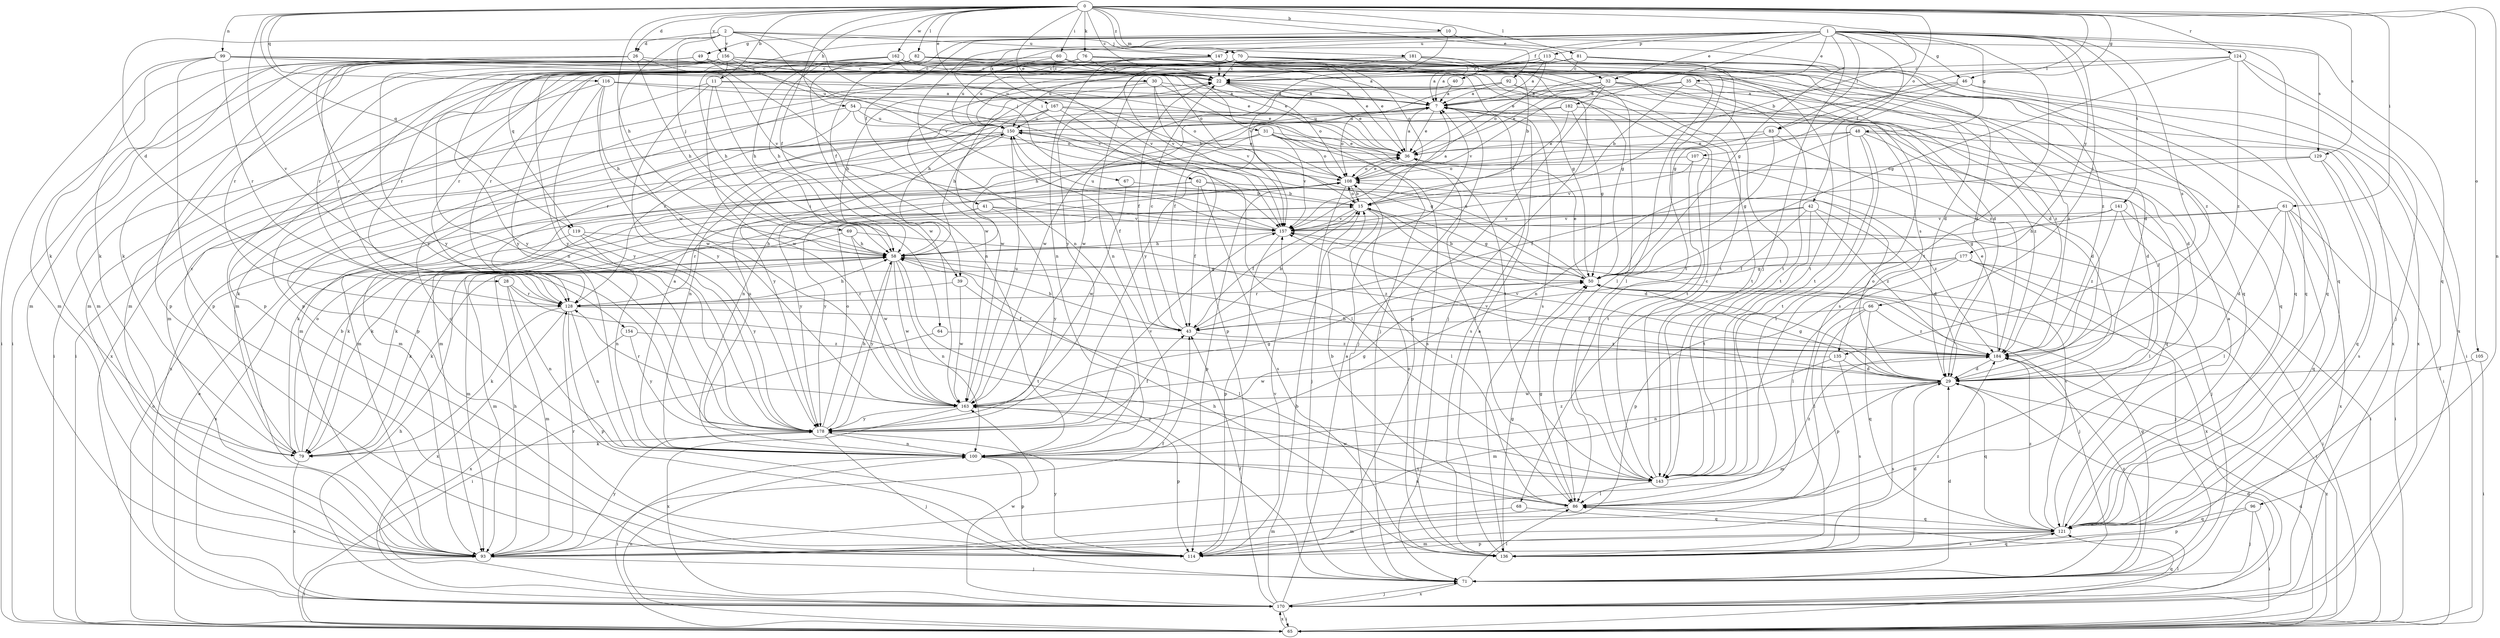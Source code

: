 strict digraph  {
0;
1;
2;
7;
10;
11;
15;
22;
26;
28;
29;
30;
31;
32;
35;
36;
39;
40;
41;
42;
43;
46;
48;
49;
50;
54;
58;
60;
61;
62;
64;
65;
66;
67;
68;
69;
70;
71;
76;
79;
81;
82;
83;
86;
92;
93;
96;
99;
100;
105;
107;
108;
113;
114;
116;
119;
121;
124;
128;
129;
135;
136;
141;
143;
147;
150;
154;
156;
157;
162;
163;
167;
170;
177;
178;
181;
182;
184;
0 -> 10  [label=b];
0 -> 11  [label=b];
0 -> 15  [label=b];
0 -> 22  [label=c];
0 -> 26  [label=d];
0 -> 30  [label=e];
0 -> 31  [label=e];
0 -> 32  [label=e];
0 -> 39  [label=f];
0 -> 46  [label=g];
0 -> 54  [label=h];
0 -> 58  [label=h];
0 -> 60  [label=i];
0 -> 61  [label=i];
0 -> 76  [label=k];
0 -> 81  [label=l];
0 -> 82  [label=l];
0 -> 83  [label=l];
0 -> 92  [label=m];
0 -> 96  [label=n];
0 -> 99  [label=n];
0 -> 105  [label=o];
0 -> 107  [label=o];
0 -> 116  [label=q];
0 -> 119  [label=q];
0 -> 124  [label=r];
0 -> 129  [label=s];
0 -> 154  [label=v];
0 -> 156  [label=v];
0 -> 162  [label=w];
0 -> 181  [label=z];
1 -> 32  [label=e];
1 -> 35  [label=e];
1 -> 39  [label=f];
1 -> 40  [label=f];
1 -> 41  [label=f];
1 -> 42  [label=f];
1 -> 46  [label=g];
1 -> 48  [label=g];
1 -> 66  [label=j];
1 -> 67  [label=j];
1 -> 68  [label=j];
1 -> 83  [label=l];
1 -> 100  [label=n];
1 -> 113  [label=p];
1 -> 119  [label=q];
1 -> 121  [label=q];
1 -> 129  [label=s];
1 -> 135  [label=s];
1 -> 141  [label=t];
1 -> 143  [label=t];
1 -> 147  [label=u];
1 -> 167  [label=x];
1 -> 177  [label=y];
1 -> 182  [label=z];
2 -> 26  [label=d];
2 -> 28  [label=d];
2 -> 62  [label=i];
2 -> 69  [label=j];
2 -> 70  [label=j];
2 -> 147  [label=u];
2 -> 156  [label=v];
2 -> 157  [label=v];
2 -> 163  [label=w];
7 -> 22  [label=c];
7 -> 36  [label=e];
7 -> 71  [label=j];
7 -> 93  [label=m];
7 -> 108  [label=o];
7 -> 128  [label=r];
7 -> 135  [label=s];
7 -> 136  [label=s];
7 -> 150  [label=u];
10 -> 49  [label=g];
10 -> 50  [label=g];
10 -> 121  [label=q];
10 -> 157  [label=v];
11 -> 7  [label=a];
11 -> 36  [label=e];
11 -> 64  [label=i];
11 -> 93  [label=m];
11 -> 163  [label=w];
11 -> 178  [label=y];
15 -> 7  [label=a];
15 -> 29  [label=d];
15 -> 43  [label=f];
15 -> 50  [label=g];
15 -> 79  [label=k];
15 -> 86  [label=l];
15 -> 108  [label=o];
15 -> 157  [label=v];
22 -> 7  [label=a];
22 -> 36  [label=e];
22 -> 43  [label=f];
22 -> 108  [label=o];
26 -> 22  [label=c];
26 -> 58  [label=h];
26 -> 79  [label=k];
26 -> 93  [label=m];
26 -> 157  [label=v];
26 -> 178  [label=y];
28 -> 93  [label=m];
28 -> 100  [label=n];
28 -> 128  [label=r];
28 -> 143  [label=t];
29 -> 50  [label=g];
29 -> 58  [label=h];
29 -> 93  [label=m];
29 -> 100  [label=n];
29 -> 108  [label=o];
29 -> 121  [label=q];
29 -> 136  [label=s];
29 -> 157  [label=v];
29 -> 163  [label=w];
30 -> 7  [label=a];
30 -> 65  [label=i];
30 -> 71  [label=j];
30 -> 108  [label=o];
30 -> 157  [label=v];
30 -> 163  [label=w];
31 -> 36  [label=e];
31 -> 86  [label=l];
31 -> 100  [label=n];
31 -> 108  [label=o];
31 -> 136  [label=s];
31 -> 157  [label=v];
31 -> 170  [label=x];
32 -> 7  [label=a];
32 -> 36  [label=e];
32 -> 58  [label=h];
32 -> 114  [label=p];
32 -> 121  [label=q];
32 -> 157  [label=v];
32 -> 170  [label=x];
32 -> 184  [label=z];
35 -> 7  [label=a];
35 -> 15  [label=b];
35 -> 58  [label=h];
35 -> 143  [label=t];
35 -> 184  [label=z];
36 -> 7  [label=a];
36 -> 108  [label=o];
39 -> 86  [label=l];
39 -> 128  [label=r];
39 -> 163  [label=w];
40 -> 7  [label=a];
40 -> 43  [label=f];
41 -> 71  [label=j];
41 -> 79  [label=k];
41 -> 128  [label=r];
41 -> 157  [label=v];
41 -> 178  [label=y];
42 -> 29  [label=d];
42 -> 43  [label=f];
42 -> 79  [label=k];
42 -> 143  [label=t];
42 -> 157  [label=v];
42 -> 184  [label=z];
43 -> 15  [label=b];
43 -> 22  [label=c];
43 -> 58  [label=h];
43 -> 184  [label=z];
46 -> 7  [label=a];
46 -> 65  [label=i];
46 -> 143  [label=t];
46 -> 163  [label=w];
46 -> 170  [label=x];
48 -> 29  [label=d];
48 -> 36  [label=e];
48 -> 65  [label=i];
48 -> 86  [label=l];
48 -> 93  [label=m];
48 -> 100  [label=n];
48 -> 143  [label=t];
49 -> 22  [label=c];
49 -> 79  [label=k];
49 -> 93  [label=m];
49 -> 100  [label=n];
49 -> 128  [label=r];
49 -> 157  [label=v];
50 -> 15  [label=b];
50 -> 36  [label=e];
50 -> 65  [label=i];
50 -> 71  [label=j];
50 -> 128  [label=r];
50 -> 150  [label=u];
54 -> 108  [label=o];
54 -> 114  [label=p];
54 -> 143  [label=t];
54 -> 150  [label=u];
54 -> 170  [label=x];
58 -> 50  [label=g];
58 -> 71  [label=j];
58 -> 79  [label=k];
58 -> 93  [label=m];
58 -> 100  [label=n];
58 -> 163  [label=w];
58 -> 178  [label=y];
60 -> 22  [label=c];
60 -> 36  [label=e];
60 -> 114  [label=p];
60 -> 143  [label=t];
60 -> 157  [label=v];
61 -> 29  [label=d];
61 -> 58  [label=h];
61 -> 65  [label=i];
61 -> 86  [label=l];
61 -> 121  [label=q];
61 -> 157  [label=v];
61 -> 170  [label=x];
62 -> 15  [label=b];
62 -> 43  [label=f];
62 -> 79  [label=k];
62 -> 136  [label=s];
62 -> 178  [label=y];
62 -> 184  [label=z];
64 -> 65  [label=i];
64 -> 184  [label=z];
65 -> 29  [label=d];
65 -> 36  [label=e];
65 -> 86  [label=l];
65 -> 100  [label=n];
65 -> 108  [label=o];
65 -> 170  [label=x];
65 -> 184  [label=z];
66 -> 43  [label=f];
66 -> 86  [label=l];
66 -> 114  [label=p];
66 -> 121  [label=q];
66 -> 184  [label=z];
67 -> 15  [label=b];
67 -> 163  [label=w];
68 -> 93  [label=m];
68 -> 121  [label=q];
69 -> 58  [label=h];
69 -> 93  [label=m];
69 -> 163  [label=w];
69 -> 184  [label=z];
70 -> 7  [label=a];
70 -> 22  [label=c];
70 -> 29  [label=d];
70 -> 86  [label=l];
70 -> 93  [label=m];
70 -> 114  [label=p];
70 -> 121  [label=q];
70 -> 143  [label=t];
70 -> 157  [label=v];
70 -> 178  [label=y];
71 -> 29  [label=d];
71 -> 50  [label=g];
71 -> 86  [label=l];
71 -> 170  [label=x];
71 -> 184  [label=z];
76 -> 7  [label=a];
76 -> 22  [label=c];
76 -> 50  [label=g];
76 -> 86  [label=l];
76 -> 100  [label=n];
76 -> 128  [label=r];
76 -> 136  [label=s];
76 -> 150  [label=u];
76 -> 178  [label=y];
79 -> 15  [label=b];
79 -> 22  [label=c];
79 -> 108  [label=o];
79 -> 170  [label=x];
81 -> 22  [label=c];
81 -> 50  [label=g];
81 -> 100  [label=n];
81 -> 121  [label=q];
81 -> 163  [label=w];
81 -> 184  [label=z];
82 -> 22  [label=c];
82 -> 50  [label=g];
82 -> 58  [label=h];
82 -> 128  [label=r];
82 -> 136  [label=s];
82 -> 143  [label=t];
82 -> 163  [label=w];
82 -> 178  [label=y];
83 -> 29  [label=d];
83 -> 36  [label=e];
83 -> 50  [label=g];
83 -> 93  [label=m];
86 -> 15  [label=b];
86 -> 50  [label=g];
86 -> 93  [label=m];
86 -> 100  [label=n];
86 -> 121  [label=q];
92 -> 7  [label=a];
92 -> 143  [label=t];
92 -> 163  [label=w];
92 -> 178  [label=y];
92 -> 184  [label=z];
93 -> 43  [label=f];
93 -> 58  [label=h];
93 -> 65  [label=i];
93 -> 71  [label=j];
93 -> 128  [label=r];
93 -> 178  [label=y];
96 -> 65  [label=i];
96 -> 71  [label=j];
96 -> 114  [label=p];
96 -> 121  [label=q];
99 -> 22  [label=c];
99 -> 29  [label=d];
99 -> 65  [label=i];
99 -> 93  [label=m];
99 -> 108  [label=o];
99 -> 114  [label=p];
99 -> 128  [label=r];
100 -> 7  [label=a];
100 -> 65  [label=i];
100 -> 114  [label=p];
100 -> 143  [label=t];
100 -> 150  [label=u];
100 -> 184  [label=z];
105 -> 29  [label=d];
105 -> 65  [label=i];
107 -> 108  [label=o];
107 -> 121  [label=q];
107 -> 143  [label=t];
107 -> 157  [label=v];
108 -> 15  [label=b];
108 -> 36  [label=e];
108 -> 71  [label=j];
108 -> 114  [label=p];
108 -> 178  [label=y];
113 -> 7  [label=a];
113 -> 22  [label=c];
113 -> 108  [label=o];
113 -> 121  [label=q];
113 -> 143  [label=t];
113 -> 150  [label=u];
113 -> 178  [label=y];
114 -> 22  [label=c];
114 -> 157  [label=v];
114 -> 178  [label=y];
114 -> 184  [label=z];
116 -> 7  [label=a];
116 -> 15  [label=b];
116 -> 58  [label=h];
116 -> 65  [label=i];
116 -> 163  [label=w];
116 -> 178  [label=y];
119 -> 58  [label=h];
119 -> 100  [label=n];
119 -> 170  [label=x];
119 -> 178  [label=y];
121 -> 7  [label=a];
121 -> 93  [label=m];
121 -> 114  [label=p];
121 -> 136  [label=s];
121 -> 157  [label=v];
121 -> 184  [label=z];
124 -> 22  [label=c];
124 -> 36  [label=e];
124 -> 50  [label=g];
124 -> 71  [label=j];
124 -> 170  [label=x];
124 -> 184  [label=z];
128 -> 43  [label=f];
128 -> 58  [label=h];
128 -> 79  [label=k];
128 -> 100  [label=n];
128 -> 114  [label=p];
128 -> 170  [label=x];
129 -> 43  [label=f];
129 -> 108  [label=o];
129 -> 121  [label=q];
129 -> 136  [label=s];
135 -> 29  [label=d];
135 -> 93  [label=m];
135 -> 136  [label=s];
135 -> 163  [label=w];
136 -> 7  [label=a];
136 -> 29  [label=d];
136 -> 50  [label=g];
136 -> 58  [label=h];
136 -> 108  [label=o];
136 -> 121  [label=q];
141 -> 50  [label=g];
141 -> 65  [label=i];
141 -> 86  [label=l];
141 -> 157  [label=v];
141 -> 184  [label=z];
143 -> 22  [label=c];
143 -> 86  [label=l];
143 -> 163  [label=w];
143 -> 184  [label=z];
147 -> 15  [label=b];
147 -> 22  [label=c];
147 -> 29  [label=d];
147 -> 36  [label=e];
147 -> 93  [label=m];
147 -> 100  [label=n];
147 -> 108  [label=o];
147 -> 128  [label=r];
147 -> 150  [label=u];
147 -> 184  [label=z];
150 -> 36  [label=e];
150 -> 43  [label=f];
150 -> 50  [label=g];
150 -> 79  [label=k];
150 -> 86  [label=l];
150 -> 93  [label=m];
150 -> 100  [label=n];
150 -> 178  [label=y];
154 -> 170  [label=x];
154 -> 178  [label=y];
154 -> 184  [label=z];
156 -> 22  [label=c];
156 -> 36  [label=e];
156 -> 58  [label=h];
156 -> 65  [label=i];
156 -> 114  [label=p];
156 -> 121  [label=q];
156 -> 128  [label=r];
156 -> 150  [label=u];
156 -> 178  [label=y];
157 -> 58  [label=h];
157 -> 114  [label=p];
157 -> 150  [label=u];
162 -> 22  [label=c];
162 -> 29  [label=d];
162 -> 36  [label=e];
162 -> 58  [label=h];
162 -> 79  [label=k];
162 -> 93  [label=m];
163 -> 50  [label=g];
163 -> 114  [label=p];
163 -> 128  [label=r];
163 -> 150  [label=u];
163 -> 170  [label=x];
163 -> 178  [label=y];
167 -> 29  [label=d];
167 -> 58  [label=h];
167 -> 114  [label=p];
167 -> 128  [label=r];
167 -> 143  [label=t];
167 -> 150  [label=u];
170 -> 7  [label=a];
170 -> 15  [label=b];
170 -> 29  [label=d];
170 -> 43  [label=f];
170 -> 58  [label=h];
170 -> 65  [label=i];
170 -> 71  [label=j];
170 -> 121  [label=q];
170 -> 163  [label=w];
177 -> 50  [label=g];
177 -> 65  [label=i];
177 -> 71  [label=j];
177 -> 79  [label=k];
177 -> 86  [label=l];
177 -> 114  [label=p];
177 -> 170  [label=x];
178 -> 43  [label=f];
178 -> 50  [label=g];
178 -> 58  [label=h];
178 -> 71  [label=j];
178 -> 79  [label=k];
178 -> 100  [label=n];
178 -> 108  [label=o];
178 -> 157  [label=v];
181 -> 7  [label=a];
181 -> 22  [label=c];
181 -> 29  [label=d];
181 -> 71  [label=j];
181 -> 128  [label=r];
181 -> 150  [label=u];
182 -> 50  [label=g];
182 -> 58  [label=h];
182 -> 150  [label=u];
182 -> 157  [label=v];
182 -> 184  [label=z];
184 -> 29  [label=d];
184 -> 36  [label=e];
184 -> 157  [label=v];
}
